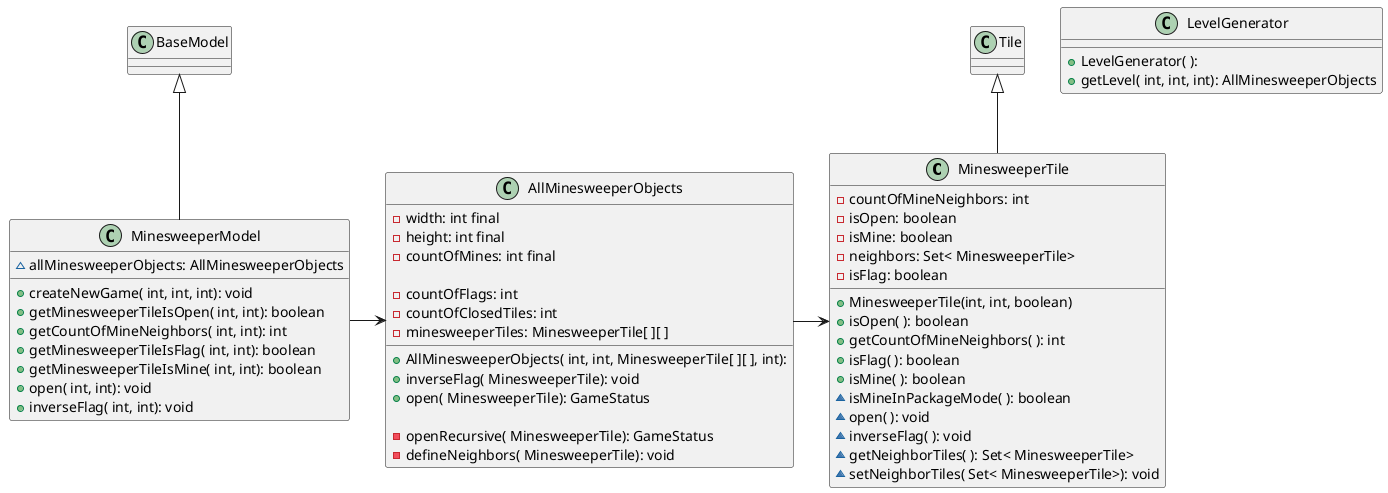 @startuml
'https://plantuml.com/class-diagram

'!theme plain
top to bottom direction
skinparam linetype ortho

class MinesweeperTile extends Tile {
  + MinesweeperTile(int, int, boolean)
  + isOpen( ): boolean
  + getCountOfMineNeighbors( ): int
  + isFlag( ): boolean
  + isMine( ): boolean

  - countOfMineNeighbors: int
  - isOpen: boolean
  - isMine: boolean
  - neighbors: Set< MinesweeperTile>
  - isFlag: boolean

  ~ isMineInPackageMode( ): boolean
  ~ open( ): void
  ~ inverseFlag( ): void
  ~ getNeighborTiles( ): Set< MinesweeperTile>
  ~ setNeighborTiles( Set< MinesweeperTile>): void
}

class AllMinesweeperObjects {
  - width: int final
  - height: int final
  - countOfMines: int final

  - countOfFlags: int
  - countOfClosedTiles: int
  - minesweeperTiles: MinesweeperTile[ ][ ]

  + AllMinesweeperObjects( int, int, MinesweeperTile[ ][ ], int):
  + inverseFlag( MinesweeperTile): void
  + open( MinesweeperTile): GameStatus

  - openRecursive( MinesweeperTile): GameStatus
  - defineNeighbors( MinesweeperTile): void
}
AllMinesweeperObjects -> MinesweeperTile

class MinesweeperModel extends BaseModel {
  ~ allMinesweeperObjects: AllMinesweeperObjects

  + createNewGame( int, int, int): void
  + getMinesweeperTileIsOpen( int, int): boolean
  + getCountOfMineNeighbors( int, int): int
  + getMinesweeperTileIsFlag( int, int): boolean
  + getMinesweeperTileIsMine( int, int): boolean
  + open( int, int): void
  + inverseFlag( int, int): void
}
MinesweeperModel -> AllMinesweeperObjects

class LevelGenerator {
  + LevelGenerator( ):
  + getLevel( int, int, int): AllMinesweeperObjects
}


@enduml